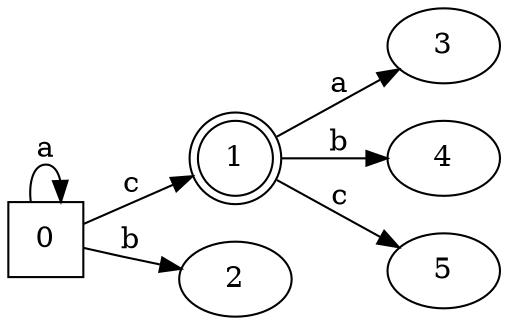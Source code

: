 digraph G {
	rankdir=LR;
	0->1[ label=c ];
	0->0[ label=a ];
	0->2[ label=b ];
	1->3[ label=a ];
	1->4[ label=b ];
	1->5[ label=c ];
	0 [ shape=square ];
	1 [ shape=doublecircle ];
	2;
	3;
	4;
	5;

}

